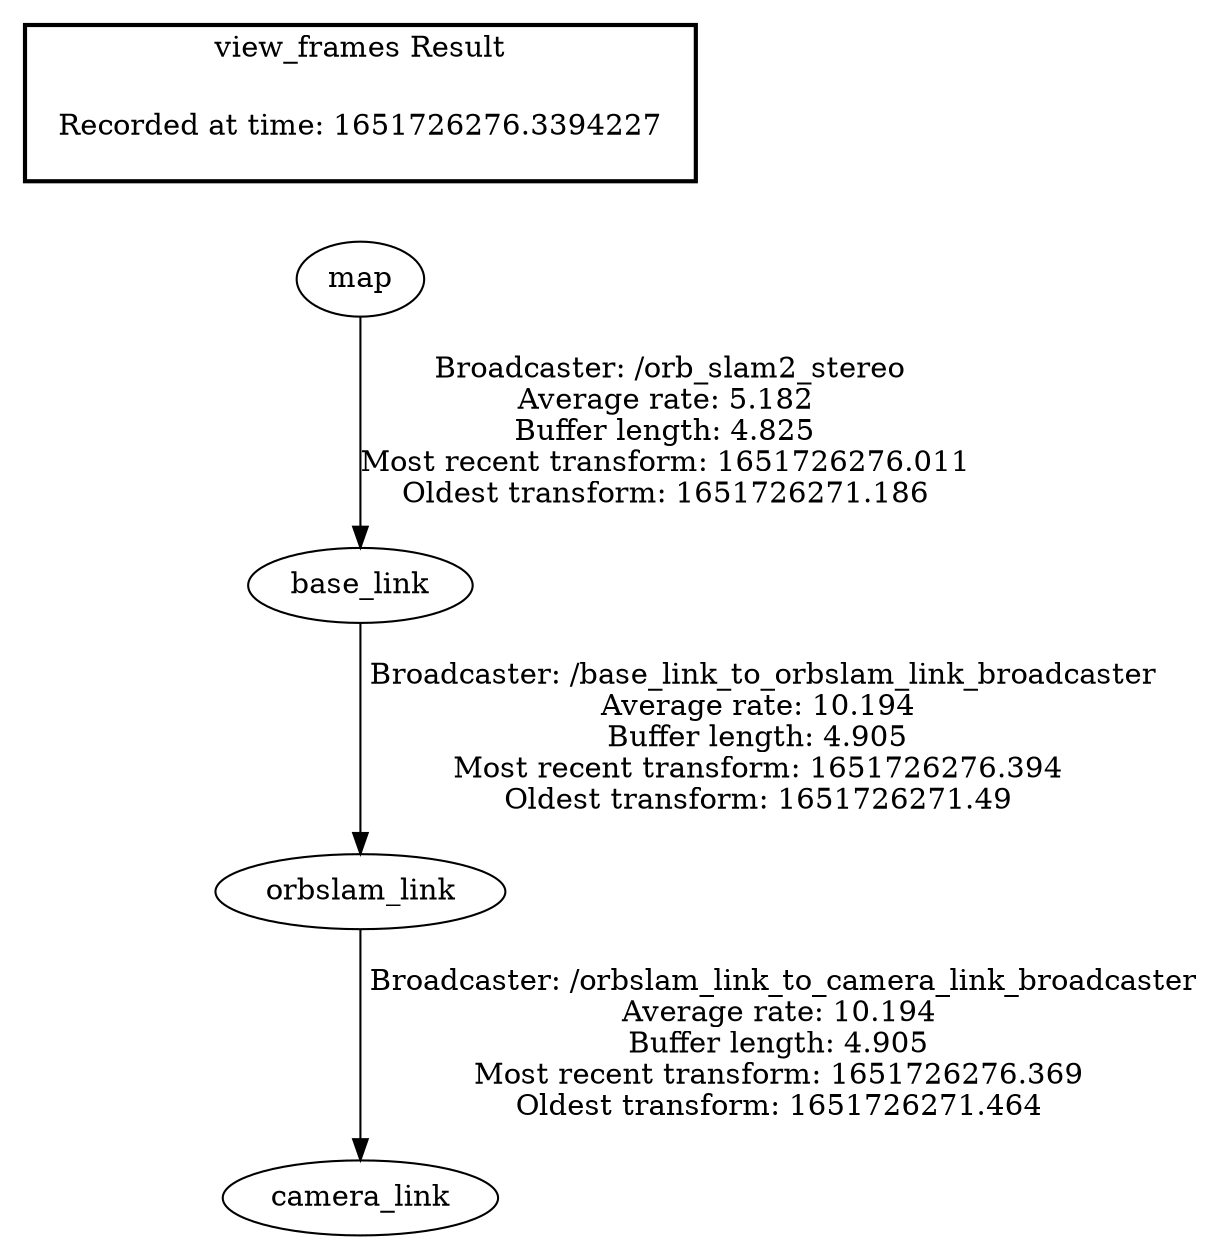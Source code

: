 digraph G {
"map" -> "base_link"[label=" Broadcaster: /orb_slam2_stereo\nAverage rate: 5.182\nBuffer length: 4.825\nMost recent transform: 1651726276.011\nOldest transform: 1651726271.186\n"];
"orbslam_link" -> "camera_link"[label=" Broadcaster: /orbslam_link_to_camera_link_broadcaster\nAverage rate: 10.194\nBuffer length: 4.905\nMost recent transform: 1651726276.369\nOldest transform: 1651726271.464\n"];
"base_link" -> "orbslam_link"[label=" Broadcaster: /base_link_to_orbslam_link_broadcaster\nAverage rate: 10.194\nBuffer length: 4.905\nMost recent transform: 1651726276.394\nOldest transform: 1651726271.49\n"];
edge [style=invis];
 subgraph cluster_legend { style=bold; color=black; label ="view_frames Result";
"Recorded at time: 1651726276.3394227"[ shape=plaintext ] ;
}->"map";
}